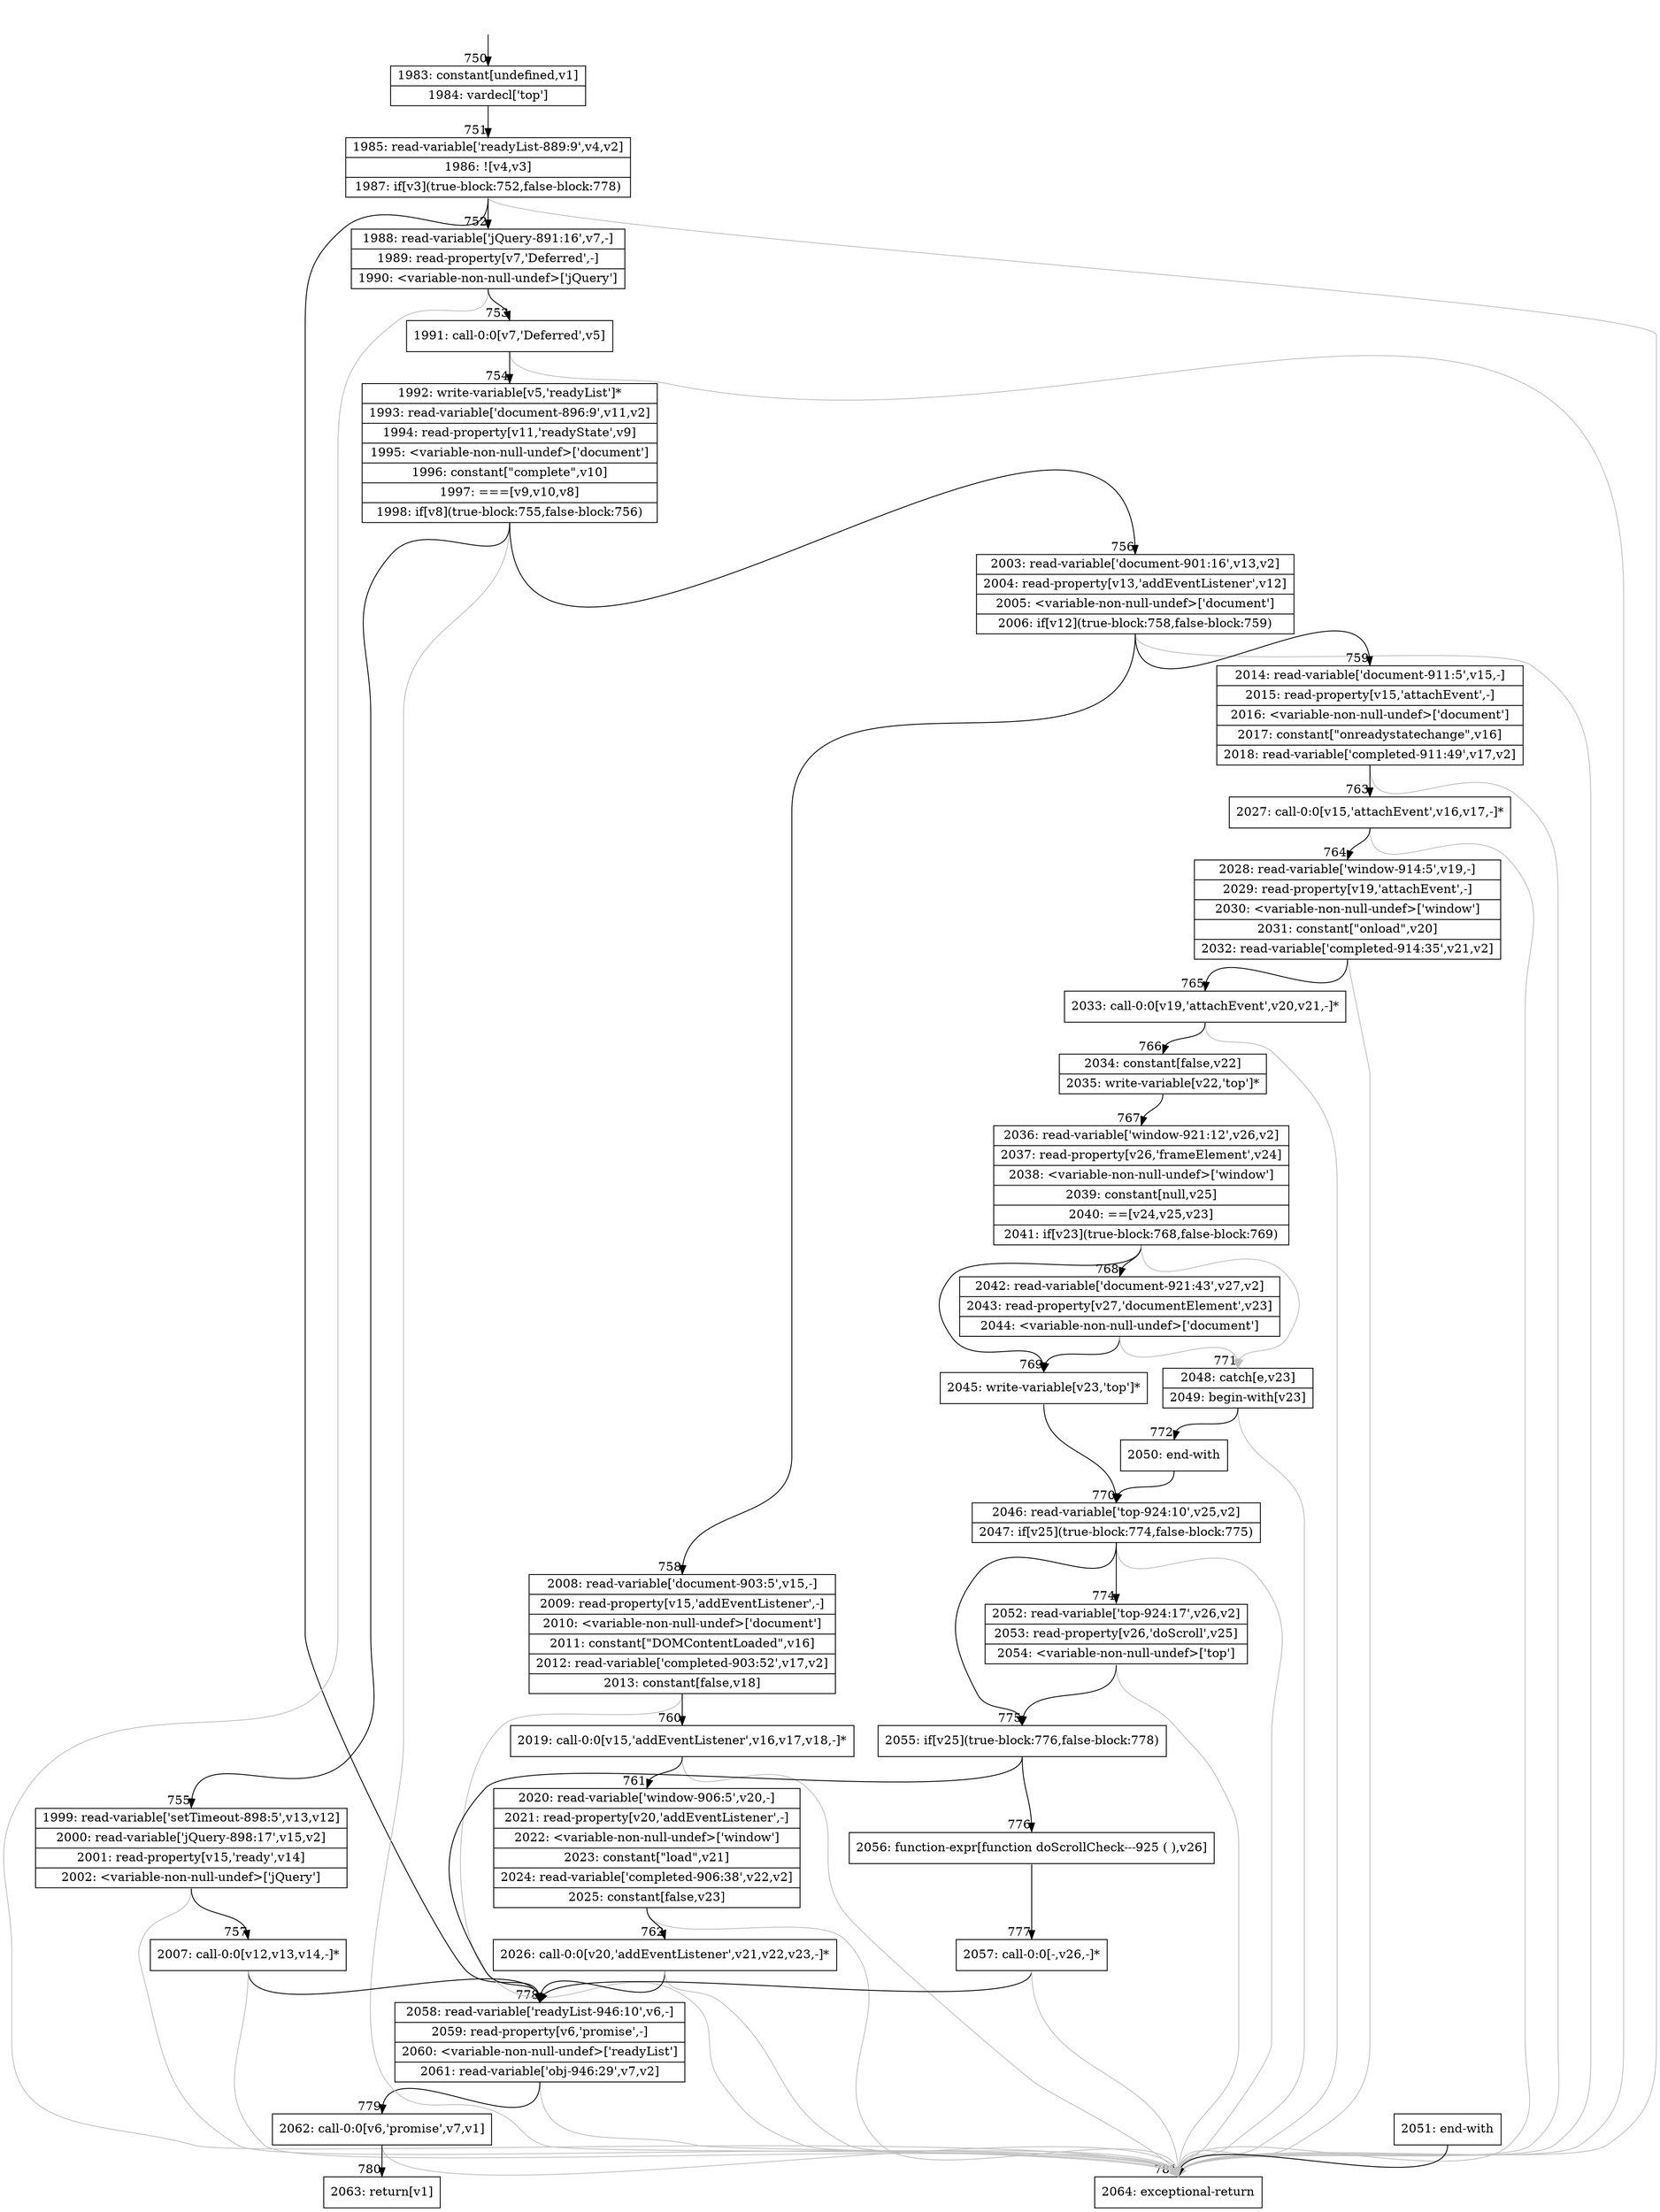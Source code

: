 digraph {
rankdir="TD"
BB_entry53[shape=none,label=""];
BB_entry53 -> BB750 [tailport=s, headport=n, headlabel="    750"]
BB750 [shape=record label="{1983: constant[undefined,v1]|1984: vardecl['top']}" ] 
BB750 -> BB751 [tailport=s, headport=n, headlabel="      751"]
BB751 [shape=record label="{1985: read-variable['readyList-889:9',v4,v2]|1986: ![v4,v3]|1987: if[v3](true-block:752,false-block:778)}" ] 
BB751 -> BB752 [tailport=s, headport=n, headlabel="      752"]
BB751 -> BB778 [tailport=s, headport=n, headlabel="      778"]
BB751 -> BB781 [tailport=s, headport=n, color=gray, headlabel="      781"]
BB752 [shape=record label="{1988: read-variable['jQuery-891:16',v7,-]|1989: read-property[v7,'Deferred',-]|1990: \<variable-non-null-undef\>['jQuery']}" ] 
BB752 -> BB753 [tailport=s, headport=n, headlabel="      753"]
BB752 -> BB781 [tailport=s, headport=n, color=gray]
BB753 [shape=record label="{1991: call-0:0[v7,'Deferred',v5]}" ] 
BB753 -> BB754 [tailport=s, headport=n, headlabel="      754"]
BB753 -> BB781 [tailport=s, headport=n, color=gray]
BB754 [shape=record label="{1992: write-variable[v5,'readyList']*|1993: read-variable['document-896:9',v11,v2]|1994: read-property[v11,'readyState',v9]|1995: \<variable-non-null-undef\>['document']|1996: constant[\"complete\",v10]|1997: ===[v9,v10,v8]|1998: if[v8](true-block:755,false-block:756)}" ] 
BB754 -> BB755 [tailport=s, headport=n, headlabel="      755"]
BB754 -> BB756 [tailport=s, headport=n, headlabel="      756"]
BB754 -> BB781 [tailport=s, headport=n, color=gray]
BB755 [shape=record label="{1999: read-variable['setTimeout-898:5',v13,v12]|2000: read-variable['jQuery-898:17',v15,v2]|2001: read-property[v15,'ready',v14]|2002: \<variable-non-null-undef\>['jQuery']}" ] 
BB755 -> BB757 [tailport=s, headport=n, headlabel="      757"]
BB755 -> BB781 [tailport=s, headport=n, color=gray]
BB756 [shape=record label="{2003: read-variable['document-901:16',v13,v2]|2004: read-property[v13,'addEventListener',v12]|2005: \<variable-non-null-undef\>['document']|2006: if[v12](true-block:758,false-block:759)}" ] 
BB756 -> BB758 [tailport=s, headport=n, headlabel="      758"]
BB756 -> BB759 [tailport=s, headport=n, headlabel="      759"]
BB756 -> BB781 [tailport=s, headport=n, color=gray]
BB757 [shape=record label="{2007: call-0:0[v12,v13,v14,-]*}" ] 
BB757 -> BB778 [tailport=s, headport=n]
BB757 -> BB781 [tailport=s, headport=n, color=gray]
BB758 [shape=record label="{2008: read-variable['document-903:5',v15,-]|2009: read-property[v15,'addEventListener',-]|2010: \<variable-non-null-undef\>['document']|2011: constant[\"DOMContentLoaded\",v16]|2012: read-variable['completed-903:52',v17,v2]|2013: constant[false,v18]}" ] 
BB758 -> BB760 [tailport=s, headport=n, headlabel="      760"]
BB758 -> BB781 [tailport=s, headport=n, color=gray]
BB759 [shape=record label="{2014: read-variable['document-911:5',v15,-]|2015: read-property[v15,'attachEvent',-]|2016: \<variable-non-null-undef\>['document']|2017: constant[\"onreadystatechange\",v16]|2018: read-variable['completed-911:49',v17,v2]}" ] 
BB759 -> BB763 [tailport=s, headport=n, headlabel="      763"]
BB759 -> BB781 [tailport=s, headport=n, color=gray]
BB760 [shape=record label="{2019: call-0:0[v15,'addEventListener',v16,v17,v18,-]*}" ] 
BB760 -> BB761 [tailport=s, headport=n, headlabel="      761"]
BB760 -> BB781 [tailport=s, headport=n, color=gray]
BB761 [shape=record label="{2020: read-variable['window-906:5',v20,-]|2021: read-property[v20,'addEventListener',-]|2022: \<variable-non-null-undef\>['window']|2023: constant[\"load\",v21]|2024: read-variable['completed-906:38',v22,v2]|2025: constant[false,v23]}" ] 
BB761 -> BB762 [tailport=s, headport=n, headlabel="      762"]
BB761 -> BB781 [tailport=s, headport=n, color=gray]
BB762 [shape=record label="{2026: call-0:0[v20,'addEventListener',v21,v22,v23,-]*}" ] 
BB762 -> BB778 [tailport=s, headport=n]
BB762 -> BB781 [tailport=s, headport=n, color=gray]
BB763 [shape=record label="{2027: call-0:0[v15,'attachEvent',v16,v17,-]*}" ] 
BB763 -> BB764 [tailport=s, headport=n, headlabel="      764"]
BB763 -> BB781 [tailport=s, headport=n, color=gray]
BB764 [shape=record label="{2028: read-variable['window-914:5',v19,-]|2029: read-property[v19,'attachEvent',-]|2030: \<variable-non-null-undef\>['window']|2031: constant[\"onload\",v20]|2032: read-variable['completed-914:35',v21,v2]}" ] 
BB764 -> BB765 [tailport=s, headport=n, headlabel="      765"]
BB764 -> BB781 [tailport=s, headport=n, color=gray]
BB765 [shape=record label="{2033: call-0:0[v19,'attachEvent',v20,v21,-]*}" ] 
BB765 -> BB766 [tailport=s, headport=n, headlabel="      766"]
BB765 -> BB781 [tailport=s, headport=n, color=gray]
BB766 [shape=record label="{2034: constant[false,v22]|2035: write-variable[v22,'top']*}" ] 
BB766 -> BB767 [tailport=s, headport=n, headlabel="      767"]
BB767 [shape=record label="{2036: read-variable['window-921:12',v26,v2]|2037: read-property[v26,'frameElement',v24]|2038: \<variable-non-null-undef\>['window']|2039: constant[null,v25]|2040: ==[v24,v25,v23]|2041: if[v23](true-block:768,false-block:769)}" ] 
BB767 -> BB769 [tailport=s, headport=n, headlabel="      769"]
BB767 -> BB768 [tailport=s, headport=n, headlabel="      768"]
BB767 -> BB771 [tailport=s, headport=n, color=gray, headlabel="      771"]
BB768 [shape=record label="{2042: read-variable['document-921:43',v27,v2]|2043: read-property[v27,'documentElement',v23]|2044: \<variable-non-null-undef\>['document']}" ] 
BB768 -> BB769 [tailport=s, headport=n]
BB768 -> BB771 [tailport=s, headport=n, color=gray]
BB769 [shape=record label="{2045: write-variable[v23,'top']*}" ] 
BB769 -> BB770 [tailport=s, headport=n, headlabel="      770"]
BB770 [shape=record label="{2046: read-variable['top-924:10',v25,v2]|2047: if[v25](true-block:774,false-block:775)}" ] 
BB770 -> BB775 [tailport=s, headport=n, headlabel="      775"]
BB770 -> BB774 [tailport=s, headport=n, headlabel="      774"]
BB770 -> BB781 [tailport=s, headport=n, color=gray]
BB771 [shape=record label="{2048: catch[e,v23]|2049: begin-with[v23]}" ] 
BB771 -> BB772 [tailport=s, headport=n, headlabel="      772"]
BB771 -> BB781 [tailport=s, headport=n, color=gray]
BB772 [shape=record label="{2050: end-with}" ] 
BB772 -> BB770 [tailport=s, headport=n]
BB773 [shape=record label="{2051: end-with}" ] 
BB773 -> BB781 [tailport=s, headport=n]
BB774 [shape=record label="{2052: read-variable['top-924:17',v26,v2]|2053: read-property[v26,'doScroll',v25]|2054: \<variable-non-null-undef\>['top']}" ] 
BB774 -> BB775 [tailport=s, headport=n]
BB774 -> BB781 [tailport=s, headport=n, color=gray]
BB775 [shape=record label="{2055: if[v25](true-block:776,false-block:778)}" ] 
BB775 -> BB776 [tailport=s, headport=n, headlabel="      776"]
BB775 -> BB778 [tailport=s, headport=n]
BB776 [shape=record label="{2056: function-expr[function doScrollCheck---925 ( ),v26]}" ] 
BB776 -> BB777 [tailport=s, headport=n, headlabel="      777"]
BB777 [shape=record label="{2057: call-0:0[-,v26,-]*}" ] 
BB777 -> BB778 [tailport=s, headport=n]
BB777 -> BB781 [tailport=s, headport=n, color=gray]
BB778 [shape=record label="{2058: read-variable['readyList-946:10',v6,-]|2059: read-property[v6,'promise',-]|2060: \<variable-non-null-undef\>['readyList']|2061: read-variable['obj-946:29',v7,v2]}" ] 
BB778 -> BB779 [tailport=s, headport=n, headlabel="      779"]
BB778 -> BB781 [tailport=s, headport=n, color=gray]
BB779 [shape=record label="{2062: call-0:0[v6,'promise',v7,v1]}" ] 
BB779 -> BB780 [tailport=s, headport=n, headlabel="      780"]
BB779 -> BB781 [tailport=s, headport=n, color=gray]
BB780 [shape=record label="{2063: return[v1]}" ] 
BB781 [shape=record label="{2064: exceptional-return}" ] 
}
